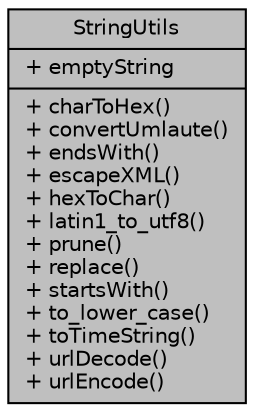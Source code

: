 digraph "StringUtils"
{
  edge [fontname="Helvetica",fontsize="10",labelfontname="Helvetica",labelfontsize="10"];
  node [fontname="Helvetica",fontsize="10",shape=record];
  Node1 [label="{StringUtils\n|+ emptyString\l|+ charToHex()\l+ convertUmlaute()\l+ endsWith()\l+ escapeXML()\l+ hexToChar()\l+ latin1_to_utf8()\l+ prune()\l+ replace()\l+ startsWith()\l+ to_lower_case()\l+ toTimeString()\l+ urlDecode()\l+ urlEncode()\l}",height=0.2,width=0.4,color="black", fillcolor="grey75", style="filled", fontcolor="black"];
}
